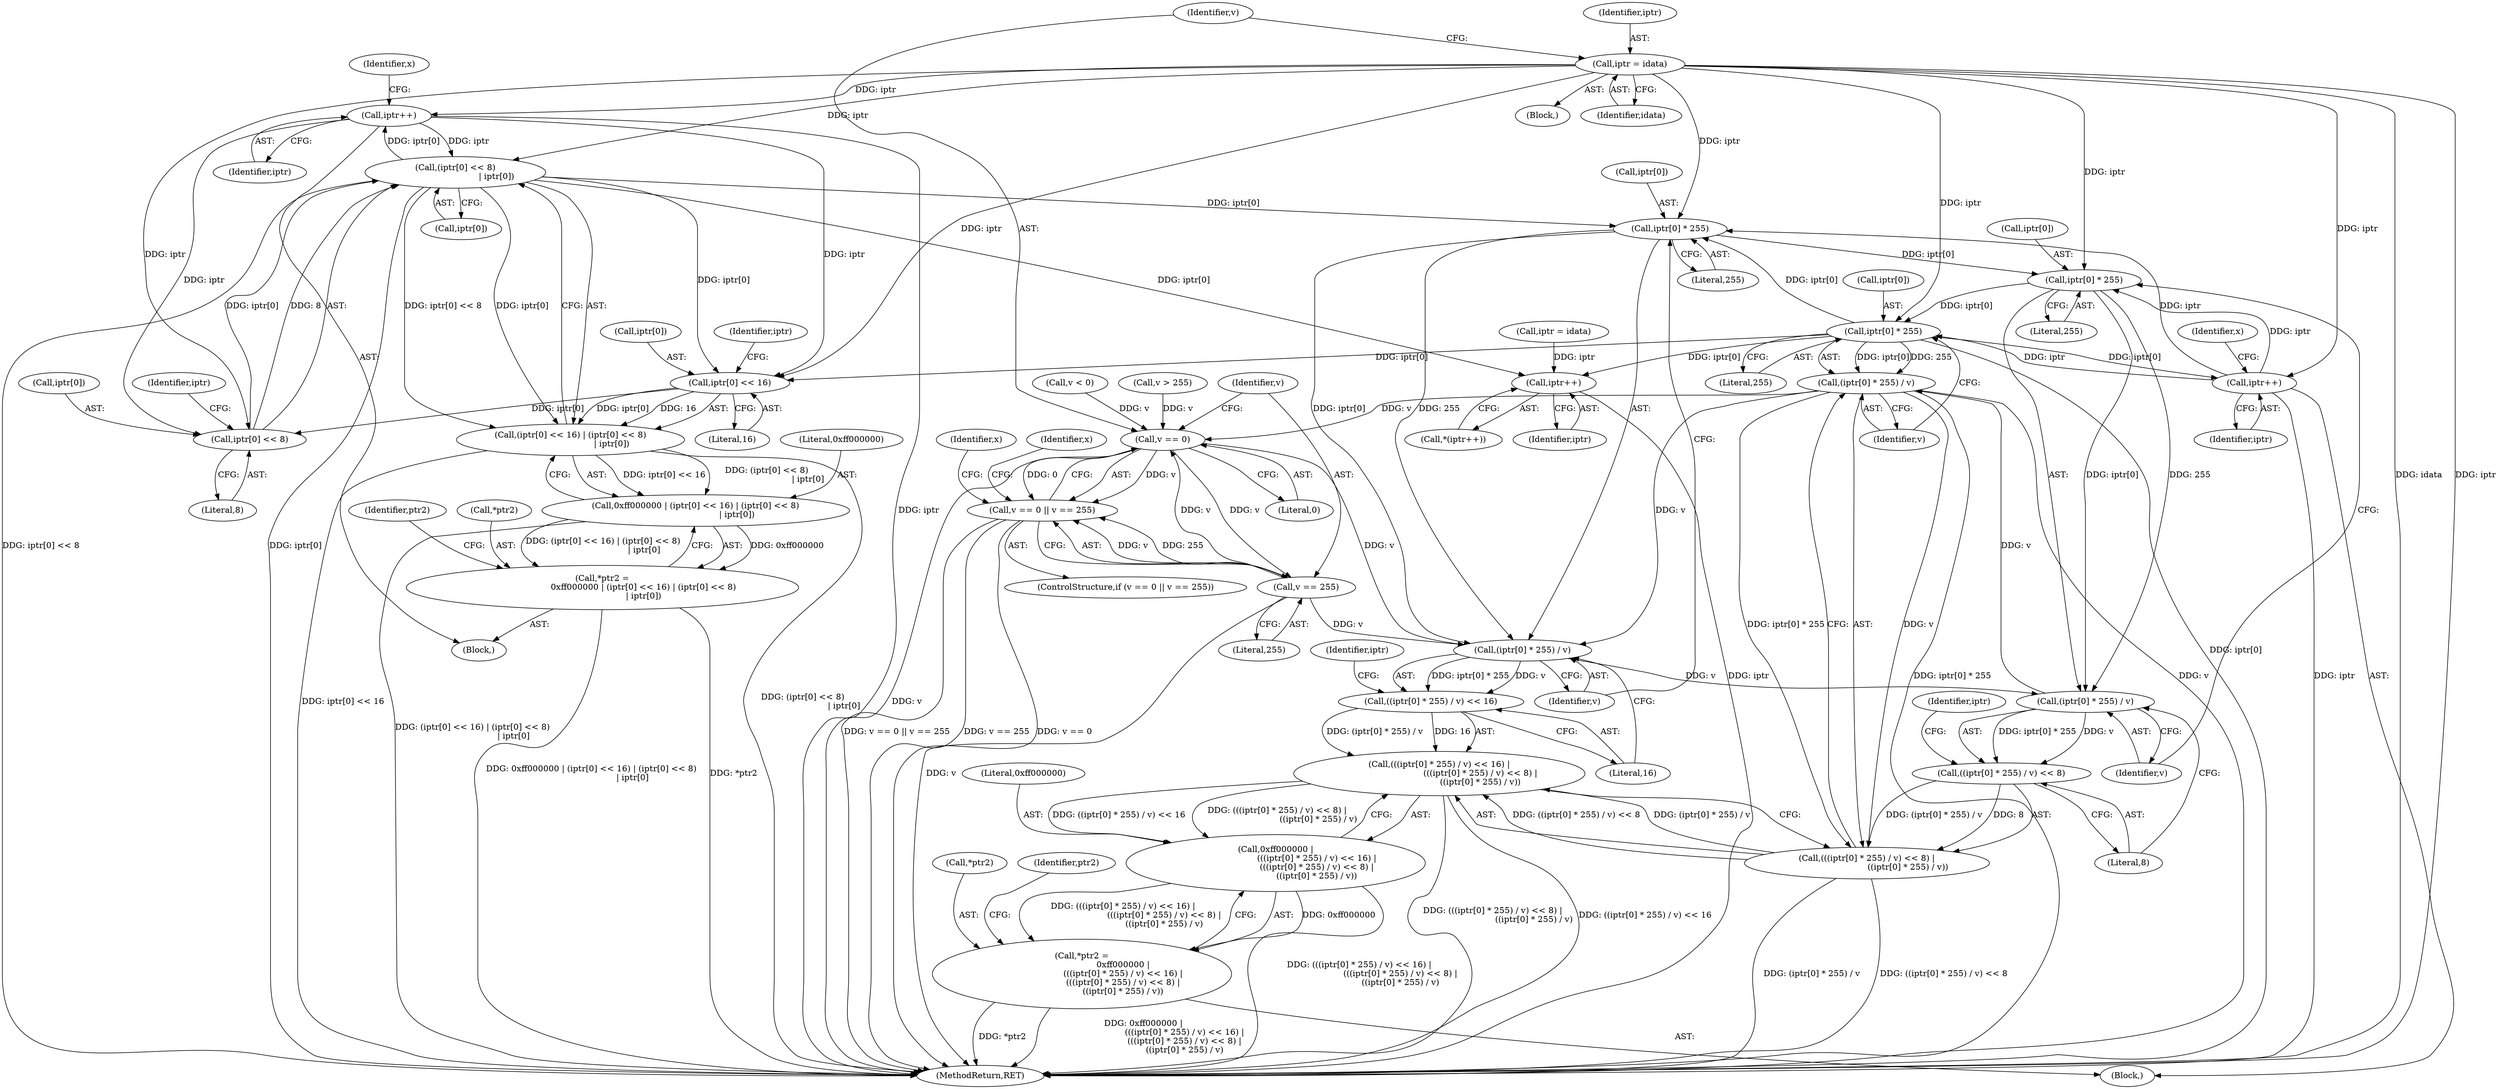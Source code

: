 digraph "0_enlightment_c21beaf1780cf3ca291735ae7d58a3dde63277a2@pointer" {
"1000718" [label="(Call,iptr++)"];
"1000674" [label="(Call,iptr = idata)"];
"1000707" [label="(Call,(iptr[0] << 8)\n                               | iptr[0])"];
"1000708" [label="(Call,iptr[0] << 8)"];
"1000718" [label="(Call,iptr++)"];
"1000702" [label="(Call,iptr[0] << 16)"];
"1000758" [label="(Call,iptr[0] * 255)"];
"1000750" [label="(Call,iptr[0] * 255)"];
"1000766" [label="(Call,iptr++)"];
"1000740" [label="(Call,iptr[0] * 255)"];
"1000701" [label="(Call,(iptr[0] << 16) | (iptr[0] << 8)\n                               | iptr[0])"];
"1000699" [label="(Call,0xff000000 | (iptr[0] << 16) | (iptr[0] << 8)\n                               | iptr[0])"];
"1000696" [label="(Call,*ptr2 =\n                               0xff000000 | (iptr[0] << 16) | (iptr[0] << 8)\n                               | iptr[0])"];
"1000665" [label="(Call,iptr++)"];
"1000739" [label="(Call,(iptr[0] * 255) / v)"];
"1000738" [label="(Call,((iptr[0] * 255) / v) << 16)"];
"1000737" [label="(Call,(((iptr[0] * 255) / v) << 16) |\n                               (((iptr[0] * 255) / v) << 8) |\n                               ((iptr[0] * 255) / v))"];
"1000735" [label="(Call,0xff000000 |\n                               (((iptr[0] * 255) / v) << 16) |\n                               (((iptr[0] * 255) / v) << 8) |\n                               ((iptr[0] * 255) / v))"];
"1000732" [label="(Call,*ptr2 =\n                               0xff000000 |\n                               (((iptr[0] * 255) / v) << 16) |\n                               (((iptr[0] * 255) / v) << 8) |\n                               ((iptr[0] * 255) / v))"];
"1000749" [label="(Call,(iptr[0] * 255) / v)"];
"1000748" [label="(Call,((iptr[0] * 255) / v) << 8)"];
"1000747" [label="(Call,(((iptr[0] * 255) / v) << 8) |\n                               ((iptr[0] * 255) / v))"];
"1000757" [label="(Call,(iptr[0] * 255) / v)"];
"1000679" [label="(Call,v == 0)"];
"1000678" [label="(Call,v == 0 || v == 255)"];
"1000682" [label="(Call,v == 255)"];
"1000680" [label="(Identifier,v)"];
"1000574" [label="(Block,)"];
"1000733" [label="(Call,*ptr2)"];
"1000717" [label="(Identifier,ptr2)"];
"1000739" [label="(Call,(iptr[0] * 255) / v)"];
"1000682" [label="(Call,v == 255)"];
"1000709" [label="(Call,iptr[0])"];
"1000575" [label="(Call,iptr = idata)"];
"1000696" [label="(Call,*ptr2 =\n                               0xff000000 | (iptr[0] << 16) | (iptr[0] << 8)\n                               | iptr[0])"];
"1000735" [label="(Call,0xff000000 |\n                               (((iptr[0] * 255) / v) << 16) |\n                               (((iptr[0] * 255) / v) << 8) |\n                               ((iptr[0] * 255) / v))"];
"1000740" [label="(Call,iptr[0] * 255)"];
"1000703" [label="(Call,iptr[0])"];
"1000665" [label="(Call,iptr++)"];
"1000679" [label="(Call,v == 0)"];
"1000741" [label="(Call,iptr[0])"];
"1000732" [label="(Call,*ptr2 =\n                               0xff000000 |\n                               (((iptr[0] * 255) / v) << 16) |\n                               (((iptr[0] * 255) / v) << 8) |\n                               ((iptr[0] * 255) / v))"];
"1000677" [label="(ControlStructure,if (v == 0 || v == 255))"];
"1000329" [label="(Call,v > 255)"];
"1000688" [label="(Identifier,x)"];
"1000674" [label="(Call,iptr = idata)"];
"1000756" [label="(Literal,8)"];
"1000676" [label="(Identifier,idata)"];
"1000754" [label="(Literal,255)"];
"1000731" [label="(Block,)"];
"1000738" [label="(Call,((iptr[0] * 255) / v) << 16)"];
"1000326" [label="(Call,v < 0)"];
"1000736" [label="(Literal,0xff000000)"];
"1000683" [label="(Identifier,v)"];
"1000666" [label="(Identifier,iptr)"];
"1000760" [label="(Identifier,iptr)"];
"1000759" [label="(Call,iptr[0])"];
"1000719" [label="(Identifier,iptr)"];
"1000713" [label="(Call,iptr[0])"];
"1000699" [label="(Call,0xff000000 | (iptr[0] << 16) | (iptr[0] << 8)\n                               | iptr[0])"];
"1000747" [label="(Call,(((iptr[0] * 255) / v) << 8) |\n                               ((iptr[0] * 255) / v))"];
"1000664" [label="(Call,*(iptr++))"];
"1000763" [label="(Identifier,v)"];
"1000762" [label="(Literal,255)"];
"1000758" [label="(Call,iptr[0] * 255)"];
"1000748" [label="(Call,((iptr[0] * 255) / v) << 8)"];
"1000708" [label="(Call,iptr[0] << 8)"];
"1000737" [label="(Call,(((iptr[0] * 255) / v) << 16) |\n                               (((iptr[0] * 255) / v) << 8) |\n                               ((iptr[0] * 255) / v))"];
"1000702" [label="(Call,iptr[0] << 16)"];
"1000695" [label="(Block,)"];
"1000678" [label="(Call,v == 0 || v == 255)"];
"1000757" [label="(Call,(iptr[0] * 255) / v)"];
"1000765" [label="(Identifier,ptr2)"];
"1000749" [label="(Call,(iptr[0] * 255) / v)"];
"1000751" [label="(Call,iptr[0])"];
"1000694" [label="(Identifier,x)"];
"1000700" [label="(Literal,0xff000000)"];
"1000752" [label="(Identifier,iptr)"];
"1000718" [label="(Call,iptr++)"];
"1000675" [label="(Identifier,iptr)"];
"1000714" [label="(Identifier,iptr)"];
"1000681" [label="(Literal,0)"];
"1000730" [label="(Identifier,x)"];
"1000724" [label="(Identifier,x)"];
"1000684" [label="(Literal,255)"];
"1000707" [label="(Call,(iptr[0] << 8)\n                               | iptr[0])"];
"1000766" [label="(Call,iptr++)"];
"1001770" [label="(MethodReturn,RET)"];
"1000746" [label="(Literal,16)"];
"1000701" [label="(Call,(iptr[0] << 16) | (iptr[0] << 8)\n                               | iptr[0])"];
"1000744" [label="(Literal,255)"];
"1000710" [label="(Identifier,iptr)"];
"1000712" [label="(Literal,8)"];
"1000745" [label="(Identifier,v)"];
"1000755" [label="(Identifier,v)"];
"1000767" [label="(Identifier,iptr)"];
"1000697" [label="(Call,*ptr2)"];
"1000706" [label="(Literal,16)"];
"1000750" [label="(Call,iptr[0] * 255)"];
"1000718" -> "1000695"  [label="AST: "];
"1000718" -> "1000719"  [label="CFG: "];
"1000719" -> "1000718"  [label="AST: "];
"1000694" -> "1000718"  [label="CFG: "];
"1000718" -> "1001770"  [label="DDG: iptr"];
"1000718" -> "1000702"  [label="DDG: iptr"];
"1000718" -> "1000708"  [label="DDG: iptr"];
"1000718" -> "1000707"  [label="DDG: iptr"];
"1000674" -> "1000718"  [label="DDG: iptr"];
"1000707" -> "1000718"  [label="DDG: iptr[0]"];
"1000674" -> "1000574"  [label="AST: "];
"1000674" -> "1000676"  [label="CFG: "];
"1000675" -> "1000674"  [label="AST: "];
"1000676" -> "1000674"  [label="AST: "];
"1000680" -> "1000674"  [label="CFG: "];
"1000674" -> "1001770"  [label="DDG: idata"];
"1000674" -> "1001770"  [label="DDG: iptr"];
"1000674" -> "1000702"  [label="DDG: iptr"];
"1000674" -> "1000708"  [label="DDG: iptr"];
"1000674" -> "1000707"  [label="DDG: iptr"];
"1000674" -> "1000740"  [label="DDG: iptr"];
"1000674" -> "1000750"  [label="DDG: iptr"];
"1000674" -> "1000758"  [label="DDG: iptr"];
"1000674" -> "1000766"  [label="DDG: iptr"];
"1000707" -> "1000701"  [label="AST: "];
"1000707" -> "1000713"  [label="CFG: "];
"1000708" -> "1000707"  [label="AST: "];
"1000713" -> "1000707"  [label="AST: "];
"1000701" -> "1000707"  [label="CFG: "];
"1000707" -> "1001770"  [label="DDG: iptr[0] << 8"];
"1000707" -> "1001770"  [label="DDG: iptr[0]"];
"1000707" -> "1000665"  [label="DDG: iptr[0]"];
"1000707" -> "1000702"  [label="DDG: iptr[0]"];
"1000707" -> "1000701"  [label="DDG: iptr[0] << 8"];
"1000707" -> "1000701"  [label="DDG: iptr[0]"];
"1000708" -> "1000707"  [label="DDG: iptr[0]"];
"1000708" -> "1000707"  [label="DDG: 8"];
"1000707" -> "1000740"  [label="DDG: iptr[0]"];
"1000708" -> "1000712"  [label="CFG: "];
"1000709" -> "1000708"  [label="AST: "];
"1000712" -> "1000708"  [label="AST: "];
"1000714" -> "1000708"  [label="CFG: "];
"1000702" -> "1000708"  [label="DDG: iptr[0]"];
"1000702" -> "1000701"  [label="AST: "];
"1000702" -> "1000706"  [label="CFG: "];
"1000703" -> "1000702"  [label="AST: "];
"1000706" -> "1000702"  [label="AST: "];
"1000710" -> "1000702"  [label="CFG: "];
"1000702" -> "1000701"  [label="DDG: iptr[0]"];
"1000702" -> "1000701"  [label="DDG: 16"];
"1000758" -> "1000702"  [label="DDG: iptr[0]"];
"1000758" -> "1000757"  [label="AST: "];
"1000758" -> "1000762"  [label="CFG: "];
"1000759" -> "1000758"  [label="AST: "];
"1000762" -> "1000758"  [label="AST: "];
"1000763" -> "1000758"  [label="CFG: "];
"1000758" -> "1001770"  [label="DDG: iptr[0]"];
"1000758" -> "1000665"  [label="DDG: iptr[0]"];
"1000758" -> "1000740"  [label="DDG: iptr[0]"];
"1000758" -> "1000757"  [label="DDG: iptr[0]"];
"1000758" -> "1000757"  [label="DDG: 255"];
"1000750" -> "1000758"  [label="DDG: iptr[0]"];
"1000766" -> "1000758"  [label="DDG: iptr"];
"1000758" -> "1000766"  [label="DDG: iptr[0]"];
"1000750" -> "1000749"  [label="AST: "];
"1000750" -> "1000754"  [label="CFG: "];
"1000751" -> "1000750"  [label="AST: "];
"1000754" -> "1000750"  [label="AST: "];
"1000755" -> "1000750"  [label="CFG: "];
"1000750" -> "1000749"  [label="DDG: iptr[0]"];
"1000750" -> "1000749"  [label="DDG: 255"];
"1000766" -> "1000750"  [label="DDG: iptr"];
"1000740" -> "1000750"  [label="DDG: iptr[0]"];
"1000766" -> "1000731"  [label="AST: "];
"1000766" -> "1000767"  [label="CFG: "];
"1000767" -> "1000766"  [label="AST: "];
"1000730" -> "1000766"  [label="CFG: "];
"1000766" -> "1001770"  [label="DDG: iptr"];
"1000766" -> "1000740"  [label="DDG: iptr"];
"1000740" -> "1000739"  [label="AST: "];
"1000740" -> "1000744"  [label="CFG: "];
"1000741" -> "1000740"  [label="AST: "];
"1000744" -> "1000740"  [label="AST: "];
"1000745" -> "1000740"  [label="CFG: "];
"1000740" -> "1000739"  [label="DDG: iptr[0]"];
"1000740" -> "1000739"  [label="DDG: 255"];
"1000701" -> "1000699"  [label="AST: "];
"1000699" -> "1000701"  [label="CFG: "];
"1000701" -> "1001770"  [label="DDG: iptr[0] << 16"];
"1000701" -> "1001770"  [label="DDG: (iptr[0] << 8)\n                               | iptr[0]"];
"1000701" -> "1000699"  [label="DDG: iptr[0] << 16"];
"1000701" -> "1000699"  [label="DDG: (iptr[0] << 8)\n                               | iptr[0]"];
"1000699" -> "1000696"  [label="AST: "];
"1000700" -> "1000699"  [label="AST: "];
"1000696" -> "1000699"  [label="CFG: "];
"1000699" -> "1001770"  [label="DDG: (iptr[0] << 16) | (iptr[0] << 8)\n                               | iptr[0]"];
"1000699" -> "1000696"  [label="DDG: 0xff000000"];
"1000699" -> "1000696"  [label="DDG: (iptr[0] << 16) | (iptr[0] << 8)\n                               | iptr[0]"];
"1000696" -> "1000695"  [label="AST: "];
"1000697" -> "1000696"  [label="AST: "];
"1000717" -> "1000696"  [label="CFG: "];
"1000696" -> "1001770"  [label="DDG: *ptr2"];
"1000696" -> "1001770"  [label="DDG: 0xff000000 | (iptr[0] << 16) | (iptr[0] << 8)\n                               | iptr[0]"];
"1000665" -> "1000664"  [label="AST: "];
"1000665" -> "1000666"  [label="CFG: "];
"1000666" -> "1000665"  [label="AST: "];
"1000664" -> "1000665"  [label="CFG: "];
"1000665" -> "1001770"  [label="DDG: iptr"];
"1000575" -> "1000665"  [label="DDG: iptr"];
"1000739" -> "1000738"  [label="AST: "];
"1000739" -> "1000745"  [label="CFG: "];
"1000745" -> "1000739"  [label="AST: "];
"1000746" -> "1000739"  [label="CFG: "];
"1000739" -> "1000738"  [label="DDG: iptr[0] * 255"];
"1000739" -> "1000738"  [label="DDG: v"];
"1000757" -> "1000739"  [label="DDG: v"];
"1000679" -> "1000739"  [label="DDG: v"];
"1000682" -> "1000739"  [label="DDG: v"];
"1000739" -> "1000749"  [label="DDG: v"];
"1000738" -> "1000737"  [label="AST: "];
"1000738" -> "1000746"  [label="CFG: "];
"1000746" -> "1000738"  [label="AST: "];
"1000752" -> "1000738"  [label="CFG: "];
"1000738" -> "1000737"  [label="DDG: (iptr[0] * 255) / v"];
"1000738" -> "1000737"  [label="DDG: 16"];
"1000737" -> "1000735"  [label="AST: "];
"1000737" -> "1000747"  [label="CFG: "];
"1000747" -> "1000737"  [label="AST: "];
"1000735" -> "1000737"  [label="CFG: "];
"1000737" -> "1001770"  [label="DDG: (((iptr[0] * 255) / v) << 8) |\n                               ((iptr[0] * 255) / v)"];
"1000737" -> "1001770"  [label="DDG: ((iptr[0] * 255) / v) << 16"];
"1000737" -> "1000735"  [label="DDG: ((iptr[0] * 255) / v) << 16"];
"1000737" -> "1000735"  [label="DDG: (((iptr[0] * 255) / v) << 8) |\n                               ((iptr[0] * 255) / v)"];
"1000747" -> "1000737"  [label="DDG: ((iptr[0] * 255) / v) << 8"];
"1000747" -> "1000737"  [label="DDG: (iptr[0] * 255) / v"];
"1000735" -> "1000732"  [label="AST: "];
"1000736" -> "1000735"  [label="AST: "];
"1000732" -> "1000735"  [label="CFG: "];
"1000735" -> "1001770"  [label="DDG: (((iptr[0] * 255) / v) << 16) |\n                               (((iptr[0] * 255) / v) << 8) |\n                               ((iptr[0] * 255) / v)"];
"1000735" -> "1000732"  [label="DDG: 0xff000000"];
"1000735" -> "1000732"  [label="DDG: (((iptr[0] * 255) / v) << 16) |\n                               (((iptr[0] * 255) / v) << 8) |\n                               ((iptr[0] * 255) / v)"];
"1000732" -> "1000731"  [label="AST: "];
"1000733" -> "1000732"  [label="AST: "];
"1000765" -> "1000732"  [label="CFG: "];
"1000732" -> "1001770"  [label="DDG: 0xff000000 |\n                               (((iptr[0] * 255) / v) << 16) |\n                               (((iptr[0] * 255) / v) << 8) |\n                               ((iptr[0] * 255) / v)"];
"1000732" -> "1001770"  [label="DDG: *ptr2"];
"1000749" -> "1000748"  [label="AST: "];
"1000749" -> "1000755"  [label="CFG: "];
"1000755" -> "1000749"  [label="AST: "];
"1000756" -> "1000749"  [label="CFG: "];
"1000749" -> "1000748"  [label="DDG: iptr[0] * 255"];
"1000749" -> "1000748"  [label="DDG: v"];
"1000749" -> "1000757"  [label="DDG: v"];
"1000748" -> "1000747"  [label="AST: "];
"1000748" -> "1000756"  [label="CFG: "];
"1000756" -> "1000748"  [label="AST: "];
"1000760" -> "1000748"  [label="CFG: "];
"1000748" -> "1000747"  [label="DDG: (iptr[0] * 255) / v"];
"1000748" -> "1000747"  [label="DDG: 8"];
"1000747" -> "1000757"  [label="CFG: "];
"1000757" -> "1000747"  [label="AST: "];
"1000747" -> "1001770"  [label="DDG: (iptr[0] * 255) / v"];
"1000747" -> "1001770"  [label="DDG: ((iptr[0] * 255) / v) << 8"];
"1000757" -> "1000747"  [label="DDG: iptr[0] * 255"];
"1000757" -> "1000747"  [label="DDG: v"];
"1000757" -> "1000763"  [label="CFG: "];
"1000763" -> "1000757"  [label="AST: "];
"1000757" -> "1001770"  [label="DDG: iptr[0] * 255"];
"1000757" -> "1001770"  [label="DDG: v"];
"1000757" -> "1000679"  [label="DDG: v"];
"1000679" -> "1000678"  [label="AST: "];
"1000679" -> "1000681"  [label="CFG: "];
"1000680" -> "1000679"  [label="AST: "];
"1000681" -> "1000679"  [label="AST: "];
"1000683" -> "1000679"  [label="CFG: "];
"1000678" -> "1000679"  [label="CFG: "];
"1000679" -> "1001770"  [label="DDG: v"];
"1000679" -> "1000678"  [label="DDG: v"];
"1000679" -> "1000678"  [label="DDG: 0"];
"1000329" -> "1000679"  [label="DDG: v"];
"1000326" -> "1000679"  [label="DDG: v"];
"1000682" -> "1000679"  [label="DDG: v"];
"1000679" -> "1000682"  [label="DDG: v"];
"1000678" -> "1000677"  [label="AST: "];
"1000678" -> "1000682"  [label="CFG: "];
"1000682" -> "1000678"  [label="AST: "];
"1000688" -> "1000678"  [label="CFG: "];
"1000724" -> "1000678"  [label="CFG: "];
"1000678" -> "1001770"  [label="DDG: v == 255"];
"1000678" -> "1001770"  [label="DDG: v == 0 || v == 255"];
"1000678" -> "1001770"  [label="DDG: v == 0"];
"1000682" -> "1000678"  [label="DDG: v"];
"1000682" -> "1000678"  [label="DDG: 255"];
"1000682" -> "1000684"  [label="CFG: "];
"1000683" -> "1000682"  [label="AST: "];
"1000684" -> "1000682"  [label="AST: "];
"1000682" -> "1001770"  [label="DDG: v"];
}
